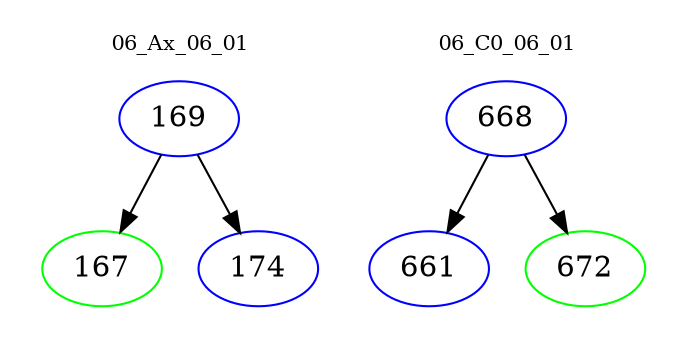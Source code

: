 digraph{
subgraph cluster_0 {
color = white
label = "06_Ax_06_01";
fontsize=10;
T0_169 [label="169", color="blue"]
T0_169 -> T0_167 [color="black"]
T0_167 [label="167", color="green"]
T0_169 -> T0_174 [color="black"]
T0_174 [label="174", color="blue"]
}
subgraph cluster_1 {
color = white
label = "06_C0_06_01";
fontsize=10;
T1_668 [label="668", color="blue"]
T1_668 -> T1_661 [color="black"]
T1_661 [label="661", color="blue"]
T1_668 -> T1_672 [color="black"]
T1_672 [label="672", color="green"]
}
}
